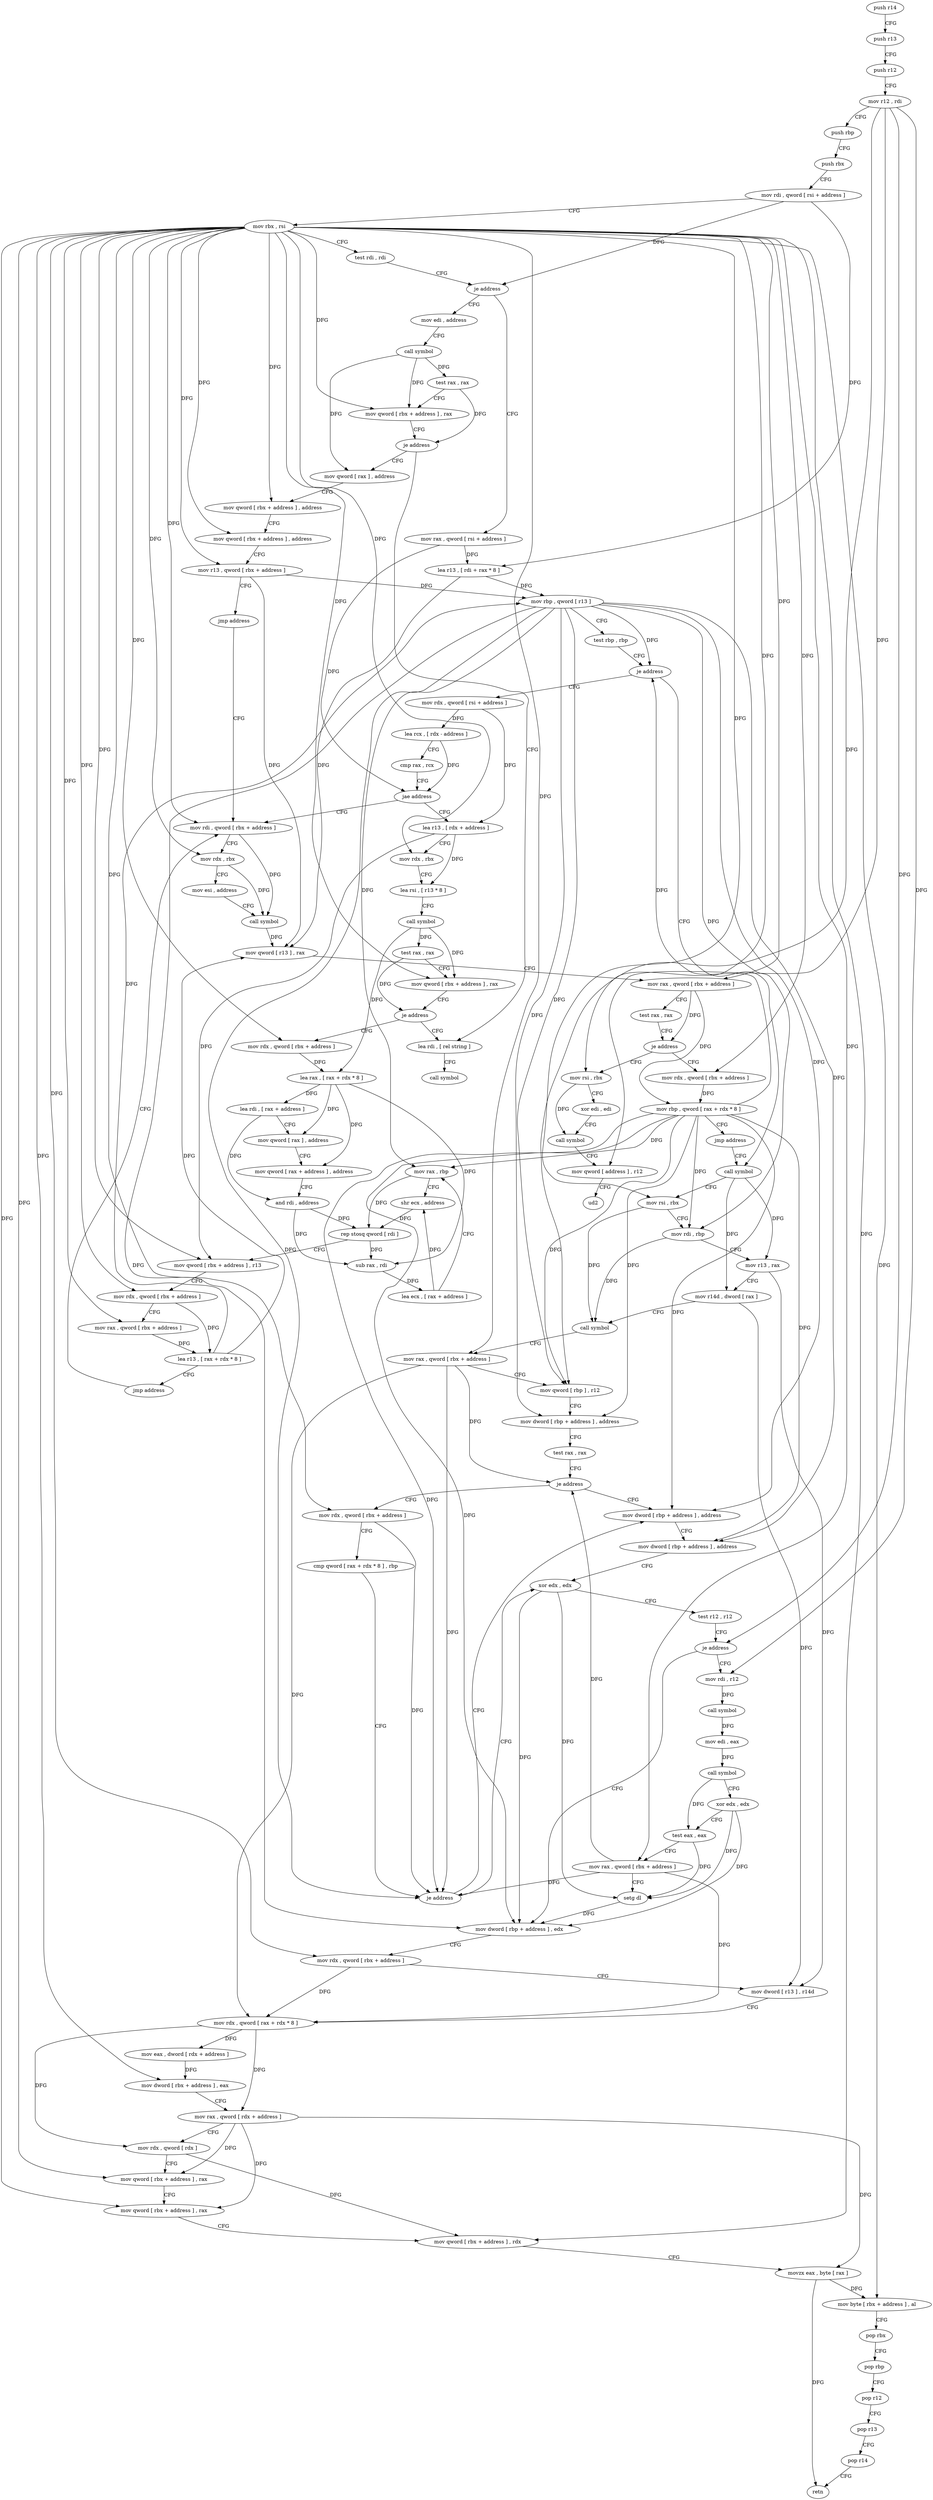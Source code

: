 digraph "func" {
"136592" [label = "push r14" ]
"136594" [label = "push r13" ]
"136596" [label = "push r12" ]
"136598" [label = "mov r12 , rdi" ]
"136601" [label = "push rbp" ]
"136602" [label = "push rbx" ]
"136603" [label = "mov rdi , qword [ rsi + address ]" ]
"136607" [label = "mov rbx , rsi" ]
"136610" [label = "test rdi , rdi" ]
"136613" [label = "je address" ]
"136992" [label = "mov edi , address" ]
"136619" [label = "mov rax , qword [ rsi + address ]" ]
"136997" [label = "call symbol" ]
"137002" [label = "test rax , rax" ]
"137005" [label = "mov qword [ rbx + address ] , rax" ]
"137009" [label = "je address" ]
"137043" [label = "lea rdi , [ rel string ]" ]
"137011" [label = "mov qword [ rax ] , address" ]
"136623" [label = "lea r13 , [ rdi + rax * 8 ]" ]
"136627" [label = "mov rbp , qword [ r13 ]" ]
"136631" [label = "test rbp , rbp" ]
"136634" [label = "je address" ]
"136800" [label = "mov rdx , qword [ rsi + address ]" ]
"136640" [label = "call symbol" ]
"137050" [label = "call symbol" ]
"137018" [label = "mov qword [ rbx + address ] , address" ]
"137026" [label = "mov qword [ rbx + address ] , address" ]
"137034" [label = "mov r13 , qword [ rbx + address ]" ]
"137038" [label = "jmp address" ]
"136813" [label = "mov rdi , qword [ rbx + address ]" ]
"136804" [label = "lea rcx , [ rdx - address ]" ]
"136808" [label = "cmp rax , rcx" ]
"136811" [label = "jae address" ]
"136888" [label = "lea r13 , [ rdx + address ]" ]
"136645" [label = "mov rsi , rbx" ]
"136648" [label = "mov rdi , rbp" ]
"136651" [label = "mov r13 , rax" ]
"136654" [label = "mov r14d , dword [ rax ]" ]
"136657" [label = "call symbol" ]
"136662" [label = "mov rax , qword [ rbx + address ]" ]
"136666" [label = "mov qword [ rbp ] , r12" ]
"136670" [label = "mov dword [ rbp + address ] , address" ]
"136677" [label = "test rax , rax" ]
"136680" [label = "je address" ]
"136692" [label = "mov dword [ rbp + address ] , address" ]
"136682" [label = "mov rdx , qword [ rbx + address ]" ]
"136817" [label = "mov rdx , rbx" ]
"136820" [label = "mov esi , address" ]
"136825" [label = "call symbol" ]
"136830" [label = "mov qword [ r13 ] , rax" ]
"136834" [label = "mov rax , qword [ rbx + address ]" ]
"136838" [label = "test rax , rax" ]
"136841" [label = "je address" ]
"136864" [label = "mov rsi , rbx" ]
"136843" [label = "mov rdx , qword [ rbx + address ]" ]
"136892" [label = "mov rdx , rbx" ]
"136895" [label = "lea rsi , [ r13 * 8 ]" ]
"136903" [label = "call symbol" ]
"136908" [label = "test rax , rax" ]
"136911" [label = "mov qword [ rbx + address ] , rax" ]
"136915" [label = "je address" ]
"136917" [label = "mov rdx , qword [ rbx + address ]" ]
"136699" [label = "mov dword [ rbp + address ] , address" ]
"136706" [label = "xor edx , edx" ]
"136686" [label = "cmp qword [ rax + rdx * 8 ] , rbp" ]
"136690" [label = "je address" ]
"136867" [label = "xor edi , edi" ]
"136869" [label = "call symbol" ]
"136874" [label = "mov qword [ address ] , r12" ]
"136882" [label = "ud2" ]
"136847" [label = "mov rbp , qword [ rax + rdx * 8 ]" ]
"136851" [label = "jmp address" ]
"136921" [label = "lea rax , [ rax + rdx * 8 ]" ]
"136925" [label = "lea rdi , [ rax + address ]" ]
"136929" [label = "mov qword [ rax ] , address" ]
"136936" [label = "mov qword [ rax + address ] , address" ]
"136944" [label = "and rdi , address" ]
"136948" [label = "sub rax , rdi" ]
"136951" [label = "lea ecx , [ rax + address ]" ]
"136954" [label = "mov rax , rbp" ]
"136957" [label = "shr ecx , address" ]
"136960" [label = "rep stosq qword [ rdi ]" ]
"136963" [label = "mov qword [ rbx + address ] , r13" ]
"136967" [label = "mov rdx , qword [ rbx + address ]" ]
"136971" [label = "mov rax , qword [ rbx + address ]" ]
"136975" [label = "lea r13 , [ rax + rdx * 8 ]" ]
"136979" [label = "jmp address" ]
"136739" [label = "mov dword [ rbp + address ] , edx" ]
"136742" [label = "mov rdx , qword [ rbx + address ]" ]
"136746" [label = "mov dword [ r13 ] , r14d" ]
"136750" [label = "mov rdx , qword [ rax + rdx * 8 ]" ]
"136754" [label = "mov eax , dword [ rdx + address ]" ]
"136757" [label = "mov dword [ rbx + address ] , eax" ]
"136760" [label = "mov rax , qword [ rdx + address ]" ]
"136764" [label = "mov rdx , qword [ rdx ]" ]
"136767" [label = "mov qword [ rbx + address ] , rax" ]
"136771" [label = "mov qword [ rbx + address ] , rax" ]
"136778" [label = "mov qword [ rbx + address ] , rdx" ]
"136782" [label = "movzx eax , byte [ rax ]" ]
"136785" [label = "mov byte [ rbx + address ] , al" ]
"136788" [label = "pop rbx" ]
"136789" [label = "pop rbp" ]
"136790" [label = "pop r12" ]
"136792" [label = "pop r13" ]
"136794" [label = "pop r14" ]
"136796" [label = "retn" ]
"136713" [label = "mov rdi , r12" ]
"136716" [label = "call symbol" ]
"136721" [label = "mov edi , eax" ]
"136723" [label = "call symbol" ]
"136728" [label = "xor edx , edx" ]
"136730" [label = "test eax , eax" ]
"136732" [label = "mov rax , qword [ rbx + address ]" ]
"136736" [label = "setg dl" ]
"136708" [label = "test r12 , r12" ]
"136711" [label = "je address" ]
"136592" -> "136594" [ label = "CFG" ]
"136594" -> "136596" [ label = "CFG" ]
"136596" -> "136598" [ label = "CFG" ]
"136598" -> "136601" [ label = "CFG" ]
"136598" -> "136666" [ label = "DFG" ]
"136598" -> "136874" [ label = "DFG" ]
"136598" -> "136711" [ label = "DFG" ]
"136598" -> "136713" [ label = "DFG" ]
"136601" -> "136602" [ label = "CFG" ]
"136602" -> "136603" [ label = "CFG" ]
"136603" -> "136607" [ label = "CFG" ]
"136603" -> "136613" [ label = "DFG" ]
"136603" -> "136623" [ label = "DFG" ]
"136607" -> "136610" [ label = "CFG" ]
"136607" -> "137005" [ label = "DFG" ]
"136607" -> "137018" [ label = "DFG" ]
"136607" -> "137026" [ label = "DFG" ]
"136607" -> "137034" [ label = "DFG" ]
"136607" -> "136645" [ label = "DFG" ]
"136607" -> "136662" [ label = "DFG" ]
"136607" -> "136813" [ label = "DFG" ]
"136607" -> "136817" [ label = "DFG" ]
"136607" -> "136834" [ label = "DFG" ]
"136607" -> "136892" [ label = "DFG" ]
"136607" -> "136911" [ label = "DFG" ]
"136607" -> "136682" [ label = "DFG" ]
"136607" -> "136864" [ label = "DFG" ]
"136607" -> "136843" [ label = "DFG" ]
"136607" -> "136917" [ label = "DFG" ]
"136607" -> "136742" [ label = "DFG" ]
"136607" -> "136757" [ label = "DFG" ]
"136607" -> "136767" [ label = "DFG" ]
"136607" -> "136771" [ label = "DFG" ]
"136607" -> "136778" [ label = "DFG" ]
"136607" -> "136785" [ label = "DFG" ]
"136607" -> "136732" [ label = "DFG" ]
"136607" -> "136963" [ label = "DFG" ]
"136607" -> "136967" [ label = "DFG" ]
"136607" -> "136971" [ label = "DFG" ]
"136610" -> "136613" [ label = "CFG" ]
"136613" -> "136992" [ label = "CFG" ]
"136613" -> "136619" [ label = "CFG" ]
"136992" -> "136997" [ label = "CFG" ]
"136619" -> "136623" [ label = "DFG" ]
"136619" -> "136811" [ label = "DFG" ]
"136997" -> "137002" [ label = "DFG" ]
"136997" -> "137005" [ label = "DFG" ]
"136997" -> "137011" [ label = "DFG" ]
"137002" -> "137005" [ label = "CFG" ]
"137002" -> "137009" [ label = "DFG" ]
"137005" -> "137009" [ label = "CFG" ]
"137009" -> "137043" [ label = "CFG" ]
"137009" -> "137011" [ label = "CFG" ]
"137043" -> "137050" [ label = "CFG" ]
"137011" -> "137018" [ label = "CFG" ]
"136623" -> "136627" [ label = "DFG" ]
"136623" -> "136830" [ label = "DFG" ]
"136627" -> "136631" [ label = "CFG" ]
"136627" -> "136634" [ label = "DFG" ]
"136627" -> "136648" [ label = "DFG" ]
"136627" -> "136666" [ label = "DFG" ]
"136627" -> "136670" [ label = "DFG" ]
"136627" -> "136692" [ label = "DFG" ]
"136627" -> "136699" [ label = "DFG" ]
"136627" -> "136690" [ label = "DFG" ]
"136627" -> "136954" [ label = "DFG" ]
"136627" -> "136739" [ label = "DFG" ]
"136631" -> "136634" [ label = "CFG" ]
"136634" -> "136800" [ label = "CFG" ]
"136634" -> "136640" [ label = "CFG" ]
"136800" -> "136804" [ label = "DFG" ]
"136800" -> "136888" [ label = "DFG" ]
"136640" -> "136645" [ label = "CFG" ]
"136640" -> "136651" [ label = "DFG" ]
"136640" -> "136654" [ label = "DFG" ]
"137018" -> "137026" [ label = "CFG" ]
"137026" -> "137034" [ label = "CFG" ]
"137034" -> "137038" [ label = "CFG" ]
"137034" -> "136627" [ label = "DFG" ]
"137034" -> "136830" [ label = "DFG" ]
"137038" -> "136813" [ label = "CFG" ]
"136813" -> "136817" [ label = "CFG" ]
"136813" -> "136825" [ label = "DFG" ]
"136804" -> "136808" [ label = "CFG" ]
"136804" -> "136811" [ label = "DFG" ]
"136808" -> "136811" [ label = "CFG" ]
"136811" -> "136888" [ label = "CFG" ]
"136811" -> "136813" [ label = "CFG" ]
"136888" -> "136892" [ label = "CFG" ]
"136888" -> "136895" [ label = "DFG" ]
"136888" -> "136963" [ label = "DFG" ]
"136645" -> "136648" [ label = "CFG" ]
"136645" -> "136657" [ label = "DFG" ]
"136648" -> "136651" [ label = "CFG" ]
"136648" -> "136657" [ label = "DFG" ]
"136651" -> "136654" [ label = "CFG" ]
"136651" -> "136746" [ label = "DFG" ]
"136654" -> "136657" [ label = "CFG" ]
"136654" -> "136746" [ label = "DFG" ]
"136657" -> "136662" [ label = "CFG" ]
"136662" -> "136666" [ label = "CFG" ]
"136662" -> "136680" [ label = "DFG" ]
"136662" -> "136690" [ label = "DFG" ]
"136662" -> "136750" [ label = "DFG" ]
"136666" -> "136670" [ label = "CFG" ]
"136670" -> "136677" [ label = "CFG" ]
"136677" -> "136680" [ label = "CFG" ]
"136680" -> "136692" [ label = "CFG" ]
"136680" -> "136682" [ label = "CFG" ]
"136692" -> "136699" [ label = "CFG" ]
"136682" -> "136686" [ label = "CFG" ]
"136682" -> "136690" [ label = "DFG" ]
"136817" -> "136820" [ label = "CFG" ]
"136817" -> "136825" [ label = "DFG" ]
"136820" -> "136825" [ label = "CFG" ]
"136825" -> "136830" [ label = "DFG" ]
"136830" -> "136834" [ label = "CFG" ]
"136834" -> "136838" [ label = "CFG" ]
"136834" -> "136841" [ label = "DFG" ]
"136834" -> "136847" [ label = "DFG" ]
"136838" -> "136841" [ label = "CFG" ]
"136841" -> "136864" [ label = "CFG" ]
"136841" -> "136843" [ label = "CFG" ]
"136864" -> "136867" [ label = "CFG" ]
"136864" -> "136869" [ label = "DFG" ]
"136843" -> "136847" [ label = "DFG" ]
"136892" -> "136895" [ label = "CFG" ]
"136895" -> "136903" [ label = "CFG" ]
"136903" -> "136908" [ label = "DFG" ]
"136903" -> "136911" [ label = "DFG" ]
"136903" -> "136921" [ label = "DFG" ]
"136908" -> "136911" [ label = "CFG" ]
"136908" -> "136915" [ label = "DFG" ]
"136911" -> "136915" [ label = "CFG" ]
"136915" -> "137043" [ label = "CFG" ]
"136915" -> "136917" [ label = "CFG" ]
"136917" -> "136921" [ label = "DFG" ]
"136699" -> "136706" [ label = "CFG" ]
"136706" -> "136708" [ label = "CFG" ]
"136706" -> "136739" [ label = "DFG" ]
"136706" -> "136736" [ label = "DFG" ]
"136686" -> "136690" [ label = "CFG" ]
"136690" -> "136706" [ label = "CFG" ]
"136690" -> "136692" [ label = "CFG" ]
"136867" -> "136869" [ label = "CFG" ]
"136869" -> "136874" [ label = "CFG" ]
"136874" -> "136882" [ label = "CFG" ]
"136847" -> "136851" [ label = "CFG" ]
"136847" -> "136634" [ label = "DFG" ]
"136847" -> "136648" [ label = "DFG" ]
"136847" -> "136670" [ label = "DFG" ]
"136847" -> "136692" [ label = "DFG" ]
"136847" -> "136699" [ label = "DFG" ]
"136847" -> "136690" [ label = "DFG" ]
"136847" -> "136666" [ label = "DFG" ]
"136847" -> "136954" [ label = "DFG" ]
"136847" -> "136739" [ label = "DFG" ]
"136851" -> "136640" [ label = "CFG" ]
"136921" -> "136925" [ label = "DFG" ]
"136921" -> "136929" [ label = "DFG" ]
"136921" -> "136936" [ label = "DFG" ]
"136921" -> "136948" [ label = "DFG" ]
"136925" -> "136929" [ label = "CFG" ]
"136925" -> "136944" [ label = "DFG" ]
"136929" -> "136936" [ label = "CFG" ]
"136936" -> "136944" [ label = "CFG" ]
"136944" -> "136948" [ label = "DFG" ]
"136944" -> "136960" [ label = "DFG" ]
"136948" -> "136951" [ label = "DFG" ]
"136951" -> "136954" [ label = "CFG" ]
"136951" -> "136957" [ label = "DFG" ]
"136954" -> "136957" [ label = "CFG" ]
"136954" -> "136960" [ label = "DFG" ]
"136957" -> "136960" [ label = "DFG" ]
"136960" -> "136963" [ label = "CFG" ]
"136960" -> "136948" [ label = "DFG" ]
"136963" -> "136967" [ label = "CFG" ]
"136967" -> "136971" [ label = "CFG" ]
"136967" -> "136975" [ label = "DFG" ]
"136971" -> "136975" [ label = "DFG" ]
"136975" -> "136979" [ label = "CFG" ]
"136975" -> "136627" [ label = "DFG" ]
"136975" -> "136830" [ label = "DFG" ]
"136979" -> "136813" [ label = "CFG" ]
"136739" -> "136742" [ label = "CFG" ]
"136742" -> "136746" [ label = "CFG" ]
"136742" -> "136750" [ label = "DFG" ]
"136746" -> "136750" [ label = "CFG" ]
"136750" -> "136754" [ label = "DFG" ]
"136750" -> "136760" [ label = "DFG" ]
"136750" -> "136764" [ label = "DFG" ]
"136754" -> "136757" [ label = "DFG" ]
"136757" -> "136760" [ label = "CFG" ]
"136760" -> "136764" [ label = "CFG" ]
"136760" -> "136767" [ label = "DFG" ]
"136760" -> "136771" [ label = "DFG" ]
"136760" -> "136782" [ label = "DFG" ]
"136764" -> "136767" [ label = "CFG" ]
"136764" -> "136778" [ label = "DFG" ]
"136767" -> "136771" [ label = "CFG" ]
"136771" -> "136778" [ label = "CFG" ]
"136778" -> "136782" [ label = "CFG" ]
"136782" -> "136785" [ label = "DFG" ]
"136782" -> "136796" [ label = "DFG" ]
"136785" -> "136788" [ label = "CFG" ]
"136788" -> "136789" [ label = "CFG" ]
"136789" -> "136790" [ label = "CFG" ]
"136790" -> "136792" [ label = "CFG" ]
"136792" -> "136794" [ label = "CFG" ]
"136794" -> "136796" [ label = "CFG" ]
"136713" -> "136716" [ label = "DFG" ]
"136716" -> "136721" [ label = "DFG" ]
"136721" -> "136723" [ label = "DFG" ]
"136723" -> "136728" [ label = "CFG" ]
"136723" -> "136730" [ label = "DFG" ]
"136728" -> "136730" [ label = "CFG" ]
"136728" -> "136739" [ label = "DFG" ]
"136728" -> "136736" [ label = "DFG" ]
"136730" -> "136732" [ label = "CFG" ]
"136730" -> "136736" [ label = "DFG" ]
"136732" -> "136736" [ label = "CFG" ]
"136732" -> "136680" [ label = "DFG" ]
"136732" -> "136690" [ label = "DFG" ]
"136732" -> "136750" [ label = "DFG" ]
"136736" -> "136739" [ label = "DFG" ]
"136708" -> "136711" [ label = "CFG" ]
"136711" -> "136739" [ label = "CFG" ]
"136711" -> "136713" [ label = "CFG" ]
}
